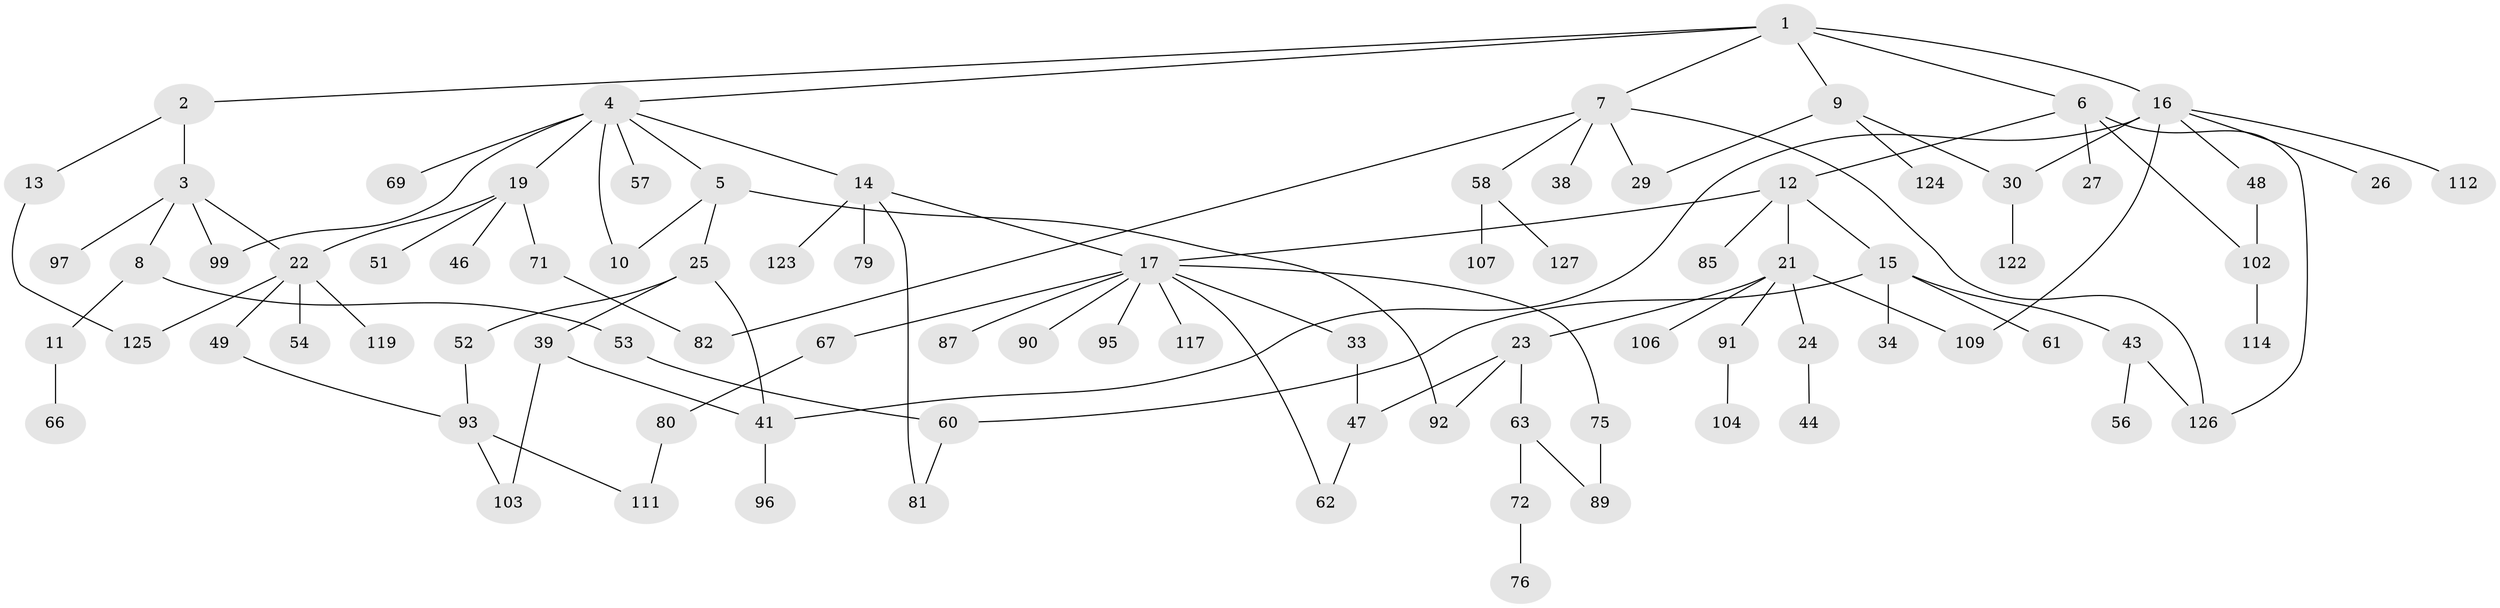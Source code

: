 // Generated by graph-tools (version 1.1) at 2025/51/02/27/25 19:51:37]
// undirected, 88 vertices, 110 edges
graph export_dot {
graph [start="1"]
  node [color=gray90,style=filled];
  1 [super="+113"];
  2 [super="+101"];
  3 [super="+65"];
  4 [super="+36"];
  5 [super="+88"];
  6 [super="+118"];
  7 [super="+40"];
  8 [super="+31"];
  9 [super="+18"];
  10;
  11;
  12 [super="+20"];
  13 [super="+68"];
  14 [super="+100"];
  15 [super="+50"];
  16 [super="+28"];
  17 [super="+55"];
  19 [super="+42"];
  21 [super="+77"];
  22 [super="+105"];
  23 [super="+120"];
  24;
  25 [super="+35"];
  26;
  27 [super="+32"];
  29 [super="+74"];
  30 [super="+37"];
  33 [super="+94"];
  34;
  38;
  39 [super="+45"];
  41 [super="+84"];
  43 [super="+121"];
  44;
  46 [super="+59"];
  47 [super="+73"];
  48 [super="+98"];
  49;
  51;
  52;
  53;
  54;
  56;
  57;
  58 [super="+78"];
  60 [super="+64"];
  61;
  62;
  63 [super="+128"];
  66;
  67 [super="+70"];
  69;
  71 [super="+86"];
  72;
  75 [super="+83"];
  76;
  79;
  80 [super="+110"];
  81 [super="+115"];
  82;
  85;
  87;
  89;
  90;
  91;
  92;
  93 [super="+116"];
  95;
  96;
  97;
  99;
  102 [super="+108"];
  103;
  104;
  106;
  107;
  109;
  111;
  112;
  114;
  117;
  119;
  122;
  123;
  124;
  125;
  126;
  127;
  1 -- 2;
  1 -- 4;
  1 -- 6;
  1 -- 7;
  1 -- 9;
  1 -- 16;
  2 -- 3;
  2 -- 13;
  3 -- 8;
  3 -- 99;
  3 -- 97;
  3 -- 22;
  4 -- 5;
  4 -- 10;
  4 -- 14;
  4 -- 19;
  4 -- 57;
  4 -- 69;
  4 -- 99;
  5 -- 25;
  5 -- 92;
  5 -- 10;
  6 -- 12;
  6 -- 27;
  6 -- 126;
  6 -- 102;
  7 -- 38;
  7 -- 58;
  7 -- 82;
  7 -- 126;
  7 -- 29;
  8 -- 11;
  8 -- 53;
  9 -- 29;
  9 -- 124;
  9 -- 30;
  11 -- 66;
  12 -- 15;
  12 -- 17;
  12 -- 21;
  12 -- 85;
  13 -- 125;
  14 -- 79;
  14 -- 81;
  14 -- 123;
  14 -- 17;
  15 -- 34;
  15 -- 43;
  15 -- 60;
  15 -- 61;
  16 -- 26;
  16 -- 30;
  16 -- 112;
  16 -- 109;
  16 -- 48;
  16 -- 41;
  17 -- 33;
  17 -- 62;
  17 -- 67;
  17 -- 75;
  17 -- 90;
  17 -- 95;
  17 -- 117;
  17 -- 87;
  19 -- 22;
  19 -- 51;
  19 -- 71 [weight=2];
  19 -- 46;
  21 -- 23;
  21 -- 24;
  21 -- 109;
  21 -- 106;
  21 -- 91;
  22 -- 49;
  22 -- 54;
  22 -- 125;
  22 -- 119;
  23 -- 63;
  23 -- 92;
  23 -- 47;
  24 -- 44;
  25 -- 39;
  25 -- 52;
  25 -- 41;
  30 -- 122;
  33 -- 47;
  39 -- 103;
  39 -- 41;
  41 -- 96;
  43 -- 56;
  43 -- 126;
  47 -- 62;
  48 -- 102;
  49 -- 93;
  52 -- 93;
  53 -- 60;
  58 -- 127;
  58 -- 107;
  60 -- 81;
  63 -- 72;
  63 -- 89;
  67 -- 80;
  71 -- 82;
  72 -- 76;
  75 -- 89;
  80 -- 111;
  91 -- 104;
  93 -- 103;
  93 -- 111;
  102 -- 114;
}

